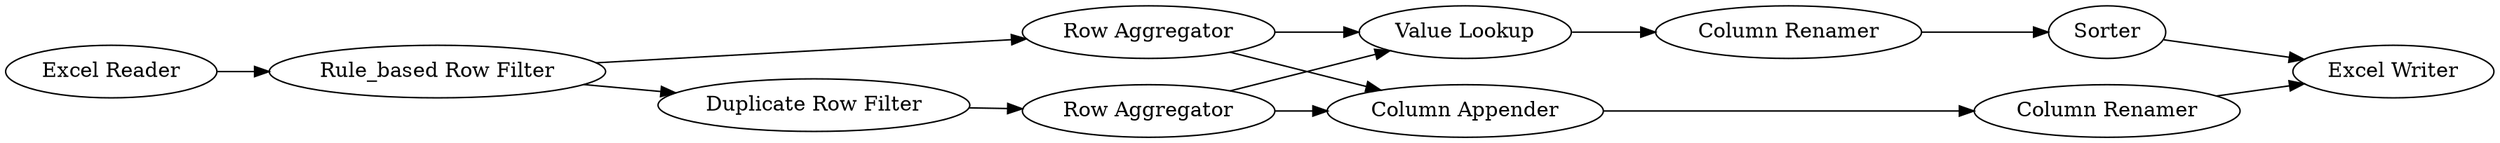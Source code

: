 digraph {
	8 [label="Excel Reader"]
	13 [label="Rule_based Row Filter"]
	14 [label="Row Aggregator"]
	24 [label="Row Aggregator"]
	25 [label="Duplicate Row Filter"]
	26 [label="Value Lookup"]
	27 [label="Excel Writer"]
	28 [label="Column Renamer"]
	29 [label=Sorter]
	31 [label="Column Appender"]
	32 [label="Column Renamer"]
	8 -> 13
	13 -> 14
	13 -> 25
	14 -> 31
	14 -> 26
	24 -> 26
	24 -> 31
	25 -> 24
	26 -> 28
	28 -> 29
	29 -> 27
	31 -> 32
	32 -> 27
	rankdir=LR
}
